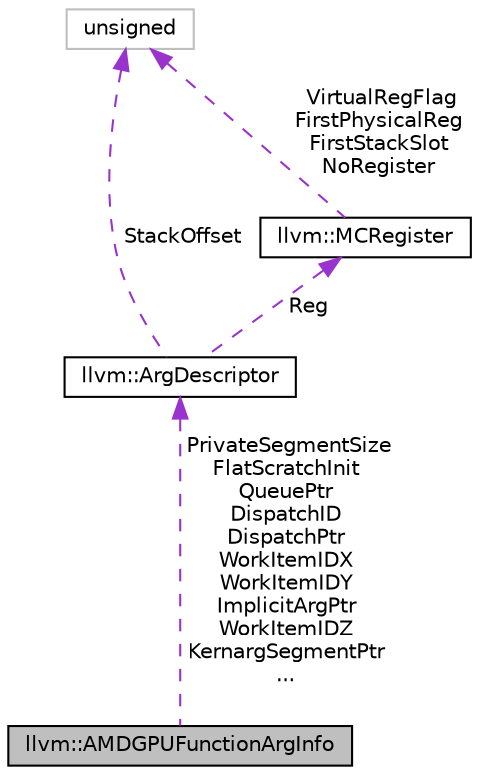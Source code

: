 digraph "llvm::AMDGPUFunctionArgInfo"
{
 // LATEX_PDF_SIZE
  bgcolor="transparent";
  edge [fontname="Helvetica",fontsize="10",labelfontname="Helvetica",labelfontsize="10"];
  node [fontname="Helvetica",fontsize="10",shape=record];
  Node1 [label="llvm::AMDGPUFunctionArgInfo",height=0.2,width=0.4,color="black", fillcolor="grey75", style="filled", fontcolor="black",tooltip=" "];
  Node2 -> Node1 [dir="back",color="darkorchid3",fontsize="10",style="dashed",label=" PrivateSegmentSize\nFlatScratchInit\nQueuePtr\nDispatchID\nDispatchPtr\nWorkItemIDX\nWorkItemIDY\nImplicitArgPtr\nWorkItemIDZ\nKernargSegmentPtr\n..." ,fontname="Helvetica"];
  Node2 [label="llvm::ArgDescriptor",height=0.2,width=0.4,color="black",URL="$structllvm_1_1ArgDescriptor.html",tooltip=" "];
  Node3 -> Node2 [dir="back",color="darkorchid3",fontsize="10",style="dashed",label=" Reg" ,fontname="Helvetica"];
  Node3 [label="llvm::MCRegister",height=0.2,width=0.4,color="black",URL="$classllvm_1_1MCRegister.html",tooltip="Wrapper class representing physical registers. Should be passed by value."];
  Node4 -> Node3 [dir="back",color="darkorchid3",fontsize="10",style="dashed",label=" VirtualRegFlag\nFirstPhysicalReg\nFirstStackSlot\nNoRegister" ,fontname="Helvetica"];
  Node4 [label="unsigned",height=0.2,width=0.4,color="grey75",tooltip=" "];
  Node4 -> Node2 [dir="back",color="darkorchid3",fontsize="10",style="dashed",label=" StackOffset" ,fontname="Helvetica"];
}
